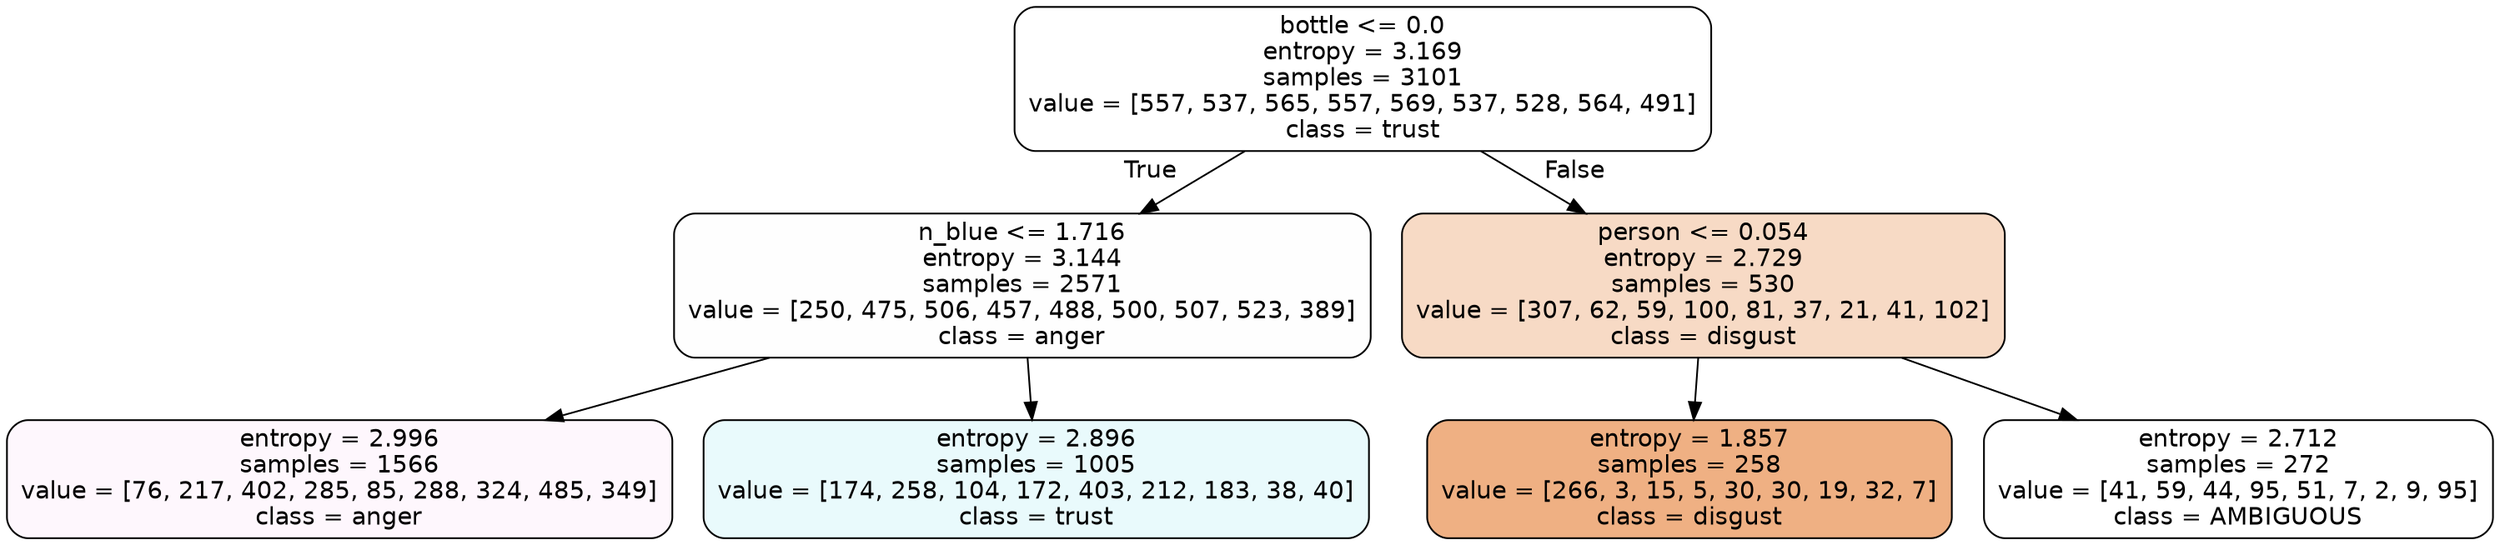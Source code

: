 digraph Tree {
node [shape=box, style="filled, rounded", color="black", fontname=helvetica] ;
edge [fontname=helvetica] ;
0 [label="bottle <= 0.0\nentropy = 3.169\nsamples = 3101\nvalue = [557, 537, 565, 557, 569, 537, 528, 564, 491]\nclass = trust", fillcolor="#39d7e500"] ;
1 [label="n_blue <= 1.716\nentropy = 3.144\nsamples = 2571\nvalue = [250, 475, 506, 457, 488, 500, 507, 523, 389]\nclass = anger", fillcolor="#e539d701"] ;
0 -> 1 [labeldistance=2.5, labelangle=45, headlabel="True"] ;
2 [label="entropy = 2.996\nsamples = 1566\nvalue = [76, 217, 402, 285, 85, 288, 324, 485, 349]\nclass = anger", fillcolor="#e539d70a"] ;
1 -> 2 ;
3 [label="entropy = 2.896\nsamples = 1005\nvalue = [174, 258, 104, 172, 403, 212, 183, 38, 40]\nclass = trust", fillcolor="#39d7e51c"] ;
1 -> 3 ;
4 [label="person <= 0.054\nentropy = 2.729\nsamples = 530\nvalue = [307, 62, 59, 100, 81, 37, 21, 41, 102]\nclass = disgust", fillcolor="#e581394a"] ;
0 -> 4 [labeldistance=2.5, labelangle=-45, headlabel="False"] ;
5 [label="entropy = 1.857\nsamples = 258\nvalue = [266, 3, 15, 5, 30, 30, 19, 32, 7]\nclass = disgust", fillcolor="#e581399f"] ;
4 -> 5 ;
6 [label="entropy = 2.712\nsamples = 272\nvalue = [41, 59, 44, 95, 51, 7, 2, 9, 95]\nclass = AMBIGUOUS", fillcolor="#39e58100"] ;
4 -> 6 ;
}